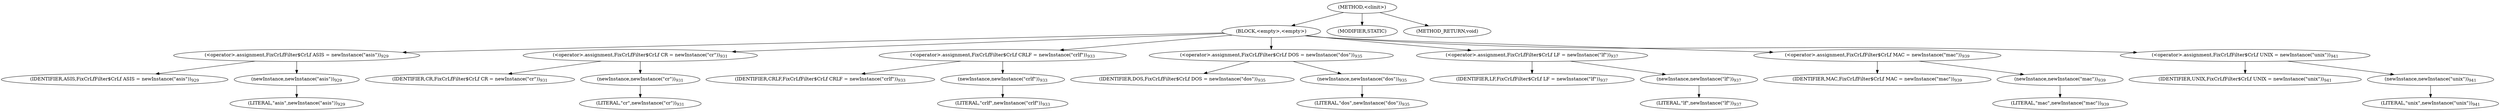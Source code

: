 digraph "&lt;clinit&gt;" {  
"2328" [label = <(METHOD,&lt;clinit&gt;)> ]
"2329" [label = <(BLOCK,&lt;empty&gt;,&lt;empty&gt;)> ]
"2330" [label = <(&lt;operator&gt;.assignment,FixCrLfFilter$CrLf ASIS = newInstance(&quot;asis&quot;))<SUB>929</SUB>> ]
"2331" [label = <(IDENTIFIER,ASIS,FixCrLfFilter$CrLf ASIS = newInstance(&quot;asis&quot;))<SUB>929</SUB>> ]
"2332" [label = <(newInstance,newInstance(&quot;asis&quot;))<SUB>929</SUB>> ]
"2333" [label = <(LITERAL,&quot;asis&quot;,newInstance(&quot;asis&quot;))<SUB>929</SUB>> ]
"2334" [label = <(&lt;operator&gt;.assignment,FixCrLfFilter$CrLf CR = newInstance(&quot;cr&quot;))<SUB>931</SUB>> ]
"2335" [label = <(IDENTIFIER,CR,FixCrLfFilter$CrLf CR = newInstance(&quot;cr&quot;))<SUB>931</SUB>> ]
"2336" [label = <(newInstance,newInstance(&quot;cr&quot;))<SUB>931</SUB>> ]
"2337" [label = <(LITERAL,&quot;cr&quot;,newInstance(&quot;cr&quot;))<SUB>931</SUB>> ]
"2338" [label = <(&lt;operator&gt;.assignment,FixCrLfFilter$CrLf CRLF = newInstance(&quot;crlf&quot;))<SUB>933</SUB>> ]
"2339" [label = <(IDENTIFIER,CRLF,FixCrLfFilter$CrLf CRLF = newInstance(&quot;crlf&quot;))<SUB>933</SUB>> ]
"2340" [label = <(newInstance,newInstance(&quot;crlf&quot;))<SUB>933</SUB>> ]
"2341" [label = <(LITERAL,&quot;crlf&quot;,newInstance(&quot;crlf&quot;))<SUB>933</SUB>> ]
"2342" [label = <(&lt;operator&gt;.assignment,FixCrLfFilter$CrLf DOS = newInstance(&quot;dos&quot;))<SUB>935</SUB>> ]
"2343" [label = <(IDENTIFIER,DOS,FixCrLfFilter$CrLf DOS = newInstance(&quot;dos&quot;))<SUB>935</SUB>> ]
"2344" [label = <(newInstance,newInstance(&quot;dos&quot;))<SUB>935</SUB>> ]
"2345" [label = <(LITERAL,&quot;dos&quot;,newInstance(&quot;dos&quot;))<SUB>935</SUB>> ]
"2346" [label = <(&lt;operator&gt;.assignment,FixCrLfFilter$CrLf LF = newInstance(&quot;lf&quot;))<SUB>937</SUB>> ]
"2347" [label = <(IDENTIFIER,LF,FixCrLfFilter$CrLf LF = newInstance(&quot;lf&quot;))<SUB>937</SUB>> ]
"2348" [label = <(newInstance,newInstance(&quot;lf&quot;))<SUB>937</SUB>> ]
"2349" [label = <(LITERAL,&quot;lf&quot;,newInstance(&quot;lf&quot;))<SUB>937</SUB>> ]
"2350" [label = <(&lt;operator&gt;.assignment,FixCrLfFilter$CrLf MAC = newInstance(&quot;mac&quot;))<SUB>939</SUB>> ]
"2351" [label = <(IDENTIFIER,MAC,FixCrLfFilter$CrLf MAC = newInstance(&quot;mac&quot;))<SUB>939</SUB>> ]
"2352" [label = <(newInstance,newInstance(&quot;mac&quot;))<SUB>939</SUB>> ]
"2353" [label = <(LITERAL,&quot;mac&quot;,newInstance(&quot;mac&quot;))<SUB>939</SUB>> ]
"2354" [label = <(&lt;operator&gt;.assignment,FixCrLfFilter$CrLf UNIX = newInstance(&quot;unix&quot;))<SUB>941</SUB>> ]
"2355" [label = <(IDENTIFIER,UNIX,FixCrLfFilter$CrLf UNIX = newInstance(&quot;unix&quot;))<SUB>941</SUB>> ]
"2356" [label = <(newInstance,newInstance(&quot;unix&quot;))<SUB>941</SUB>> ]
"2357" [label = <(LITERAL,&quot;unix&quot;,newInstance(&quot;unix&quot;))<SUB>941</SUB>> ]
"2358" [label = <(MODIFIER,STATIC)> ]
"2359" [label = <(METHOD_RETURN,void)> ]
  "2328" -> "2329" 
  "2328" -> "2358" 
  "2328" -> "2359" 
  "2329" -> "2330" 
  "2329" -> "2334" 
  "2329" -> "2338" 
  "2329" -> "2342" 
  "2329" -> "2346" 
  "2329" -> "2350" 
  "2329" -> "2354" 
  "2330" -> "2331" 
  "2330" -> "2332" 
  "2332" -> "2333" 
  "2334" -> "2335" 
  "2334" -> "2336" 
  "2336" -> "2337" 
  "2338" -> "2339" 
  "2338" -> "2340" 
  "2340" -> "2341" 
  "2342" -> "2343" 
  "2342" -> "2344" 
  "2344" -> "2345" 
  "2346" -> "2347" 
  "2346" -> "2348" 
  "2348" -> "2349" 
  "2350" -> "2351" 
  "2350" -> "2352" 
  "2352" -> "2353" 
  "2354" -> "2355" 
  "2354" -> "2356" 
  "2356" -> "2357" 
}

